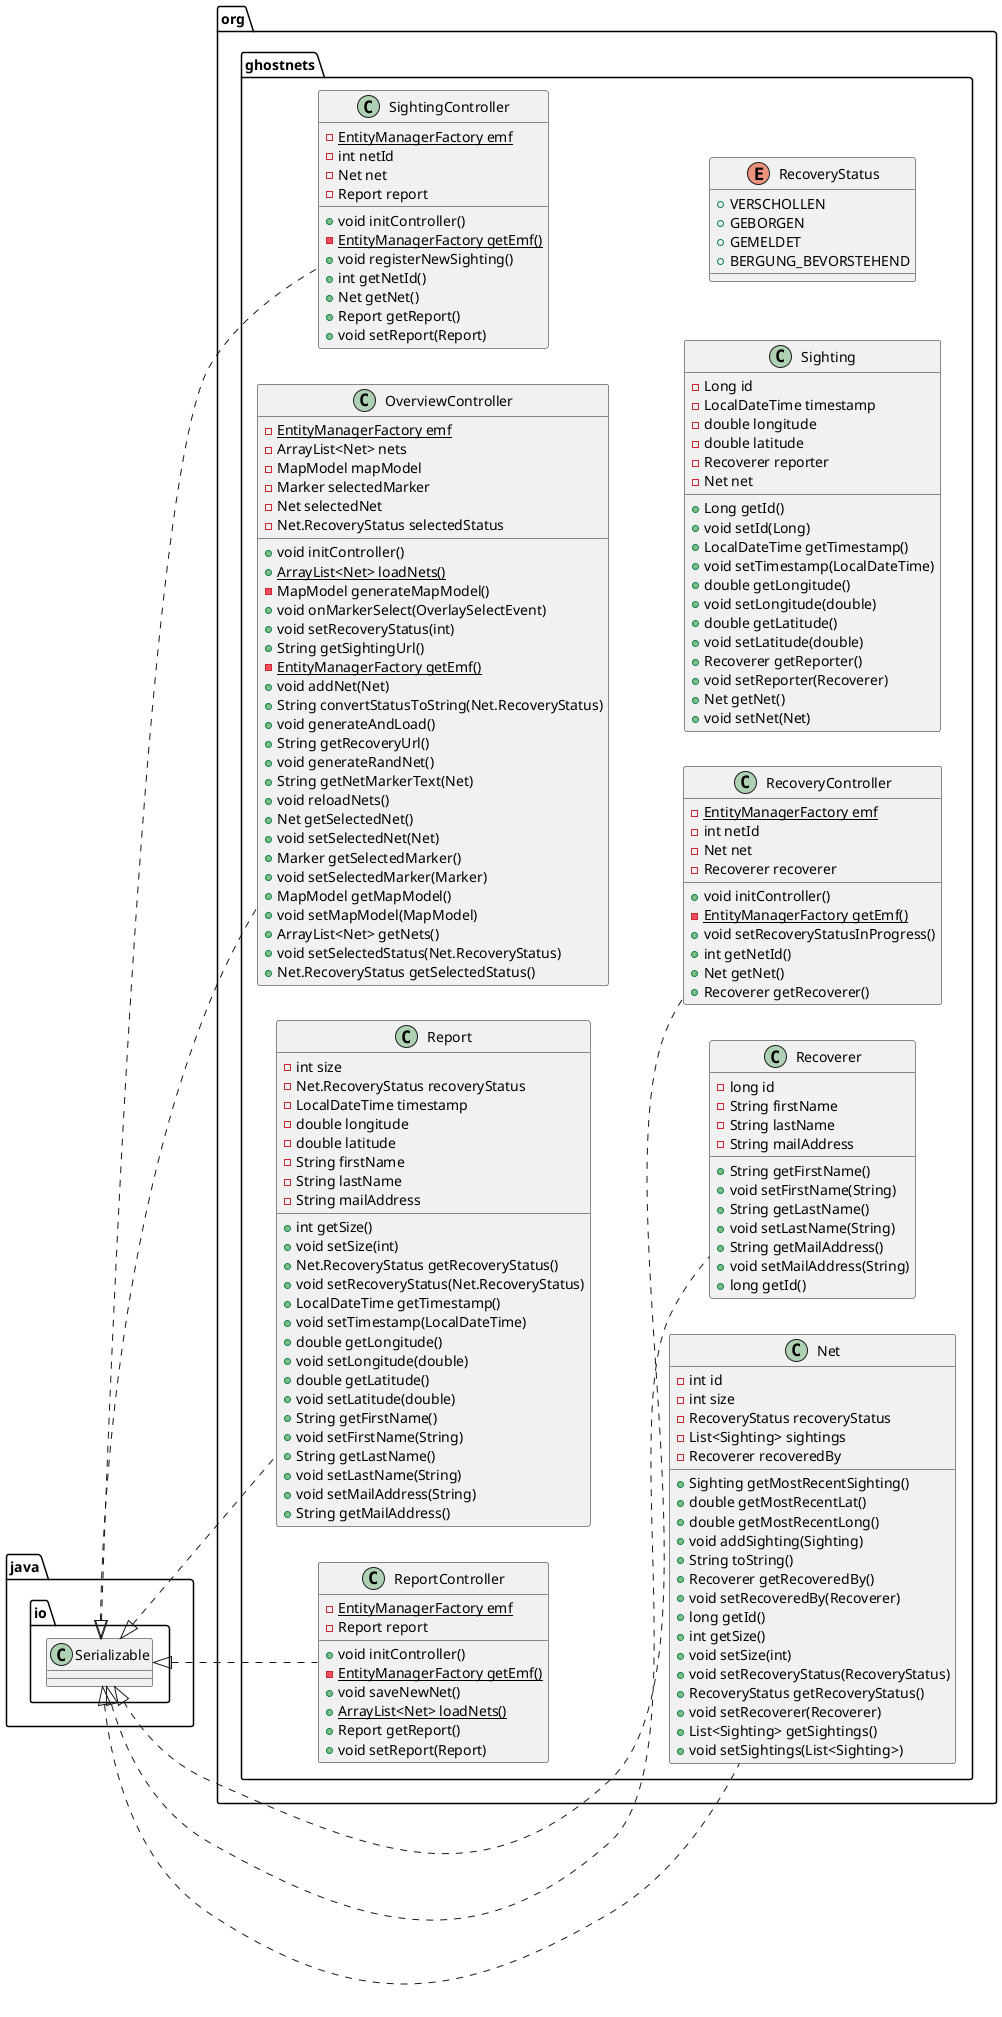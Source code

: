 @startuml
left to right direction

enum org.ghostnets.RecoveryStatus {
+  VERSCHOLLEN
+  GEBORGEN
+  GEMELDET
+  BERGUNG_BEVORSTEHEND
}
class org.ghostnets.Report {
- int size
- Net.RecoveryStatus recoveryStatus
- LocalDateTime timestamp
- double longitude
- double latitude
- String firstName
- String lastName
- String mailAddress
+ int getSize()
+ void setSize(int)
+ Net.RecoveryStatus getRecoveryStatus()
+ void setRecoveryStatus(Net.RecoveryStatus)
+ LocalDateTime getTimestamp()
+ void setTimestamp(LocalDateTime)
+ double getLongitude()
+ void setLongitude(double)
+ double getLatitude()
+ void setLatitude(double)
+ String getFirstName()
+ void setFirstName(String)
+ String getLastName()
+ void setLastName(String)
+ void setMailAddress(String)
+ String getMailAddress()
}


class org.ghostnets.SightingController {
- {static} EntityManagerFactory emf
- int netId
- Net net
- Report report
+ void initController()
- {static} EntityManagerFactory getEmf()
+ void registerNewSighting()
+ int getNetId()
+ Net getNet()
+ Report getReport()
+ void setReport(Report)
}



class org.ghostnets.OverviewController {
- {static} EntityManagerFactory emf
- ArrayList<Net> nets
- MapModel mapModel
- Marker selectedMarker
- Net selectedNet
- Net.RecoveryStatus selectedStatus
+ void initController()
+ {static} ArrayList<Net> loadNets()
- MapModel generateMapModel()
+ void onMarkerSelect(OverlaySelectEvent)
+ void setRecoveryStatus(int)
+ String getSightingUrl()
- {static} EntityManagerFactory getEmf()
+ void addNet(Net)
+ String convertStatusToString(Net.RecoveryStatus)
+ void generateAndLoad()
+ String getRecoveryUrl()
+ void generateRandNet()
+ String getNetMarkerText(Net)
+ void reloadNets()
+ Net getSelectedNet()
+ void setSelectedNet(Net)
+ Marker getSelectedMarker()
+ void setSelectedMarker(Marker)
+ MapModel getMapModel()
+ void setMapModel(MapModel)
+ ArrayList<Net> getNets()
+ void setSelectedStatus(Net.RecoveryStatus)
+ Net.RecoveryStatus getSelectedStatus()
}




class org.ghostnets.ReportController {
- {static} EntityManagerFactory emf
- Report report
+ void initController()
- {static} EntityManagerFactory getEmf()
+ void saveNewNet()
+ {static} ArrayList<Net> loadNets()
+ Report getReport()
+ void setReport(Report)
}


class org.ghostnets.RecoveryController {
- {static} EntityManagerFactory emf
- int netId
- Net net
- Recoverer recoverer
+ void initController()
- {static} EntityManagerFactory getEmf()
+ void setRecoveryStatusInProgress()
+ int getNetId()
+ Net getNet()
+ Recoverer getRecoverer()
}


class org.ghostnets.Sighting {
- Long id
- LocalDateTime timestamp
- double longitude
- double latitude
- Recoverer reporter
- Net net
+ Long getId()
+ void setId(Long)
+ LocalDateTime getTimestamp()
+ void setTimestamp(LocalDateTime)
+ double getLongitude()
+ void setLongitude(double)
+ double getLatitude()
+ void setLatitude(double)
+ Recoverer getReporter()
+ void setReporter(Recoverer)
+ Net getNet()
+ void setNet(Net)
}



class org.ghostnets.Recoverer {
- long id
- String firstName
- String lastName
- String mailAddress
+ String getFirstName()
+ void setFirstName(String)
+ String getLastName()
+ void setLastName(String)
+ String getMailAddress()
+ void setMailAddress(String)
+ long getId()
}


class org.ghostnets.Net {
- int id
- int size
- RecoveryStatus recoveryStatus
- List<Sighting> sightings
- Recoverer recoveredBy
+ Sighting getMostRecentSighting()
+ double getMostRecentLat()
+ double getMostRecentLong()
+ void addSighting(Sighting)
+ String toString()
+ Recoverer getRecoveredBy()
+ void setRecoveredBy(Recoverer)
+ long getId()
+ int getSize()
+ void setSize(int)
+ void setRecoveryStatus(RecoveryStatus)
+ RecoveryStatus getRecoveryStatus()
+ void setRecoverer(Recoverer)
+ List<Sighting> getSightings()
+ void setSightings(List<Sighting>)
}



org.ghostnets.Report -[hidden]-> org.ghostnets.Net
org.ghostnets.OverviewController -[hidden]-> org.ghostnets.Recoverer
org.ghostnets.OverviewController -[hidden]-> org.ghostnets.Sighting
org.ghostnets.Report -[hidden]-> org.ghostnets.RecoveryController
org.ghostnets.SightingController -[hidden]-> org.ghostnets.RecoveryStatus

java.io.Serializable <|.. org.ghostnets.Net
java.io.Serializable <|.. org.ghostnets.SightingController
java.io.Serializable <|.. org.ghostnets.Recoverer
java.io.Serializable <|.. org.ghostnets.ReportController
java.io.Serializable <|.. org.ghostnets.RecoveryController
java.io.Serializable <|.. org.ghostnets.Report
java.io.Serializable <|.. org.ghostnets.OverviewController
@enduml
